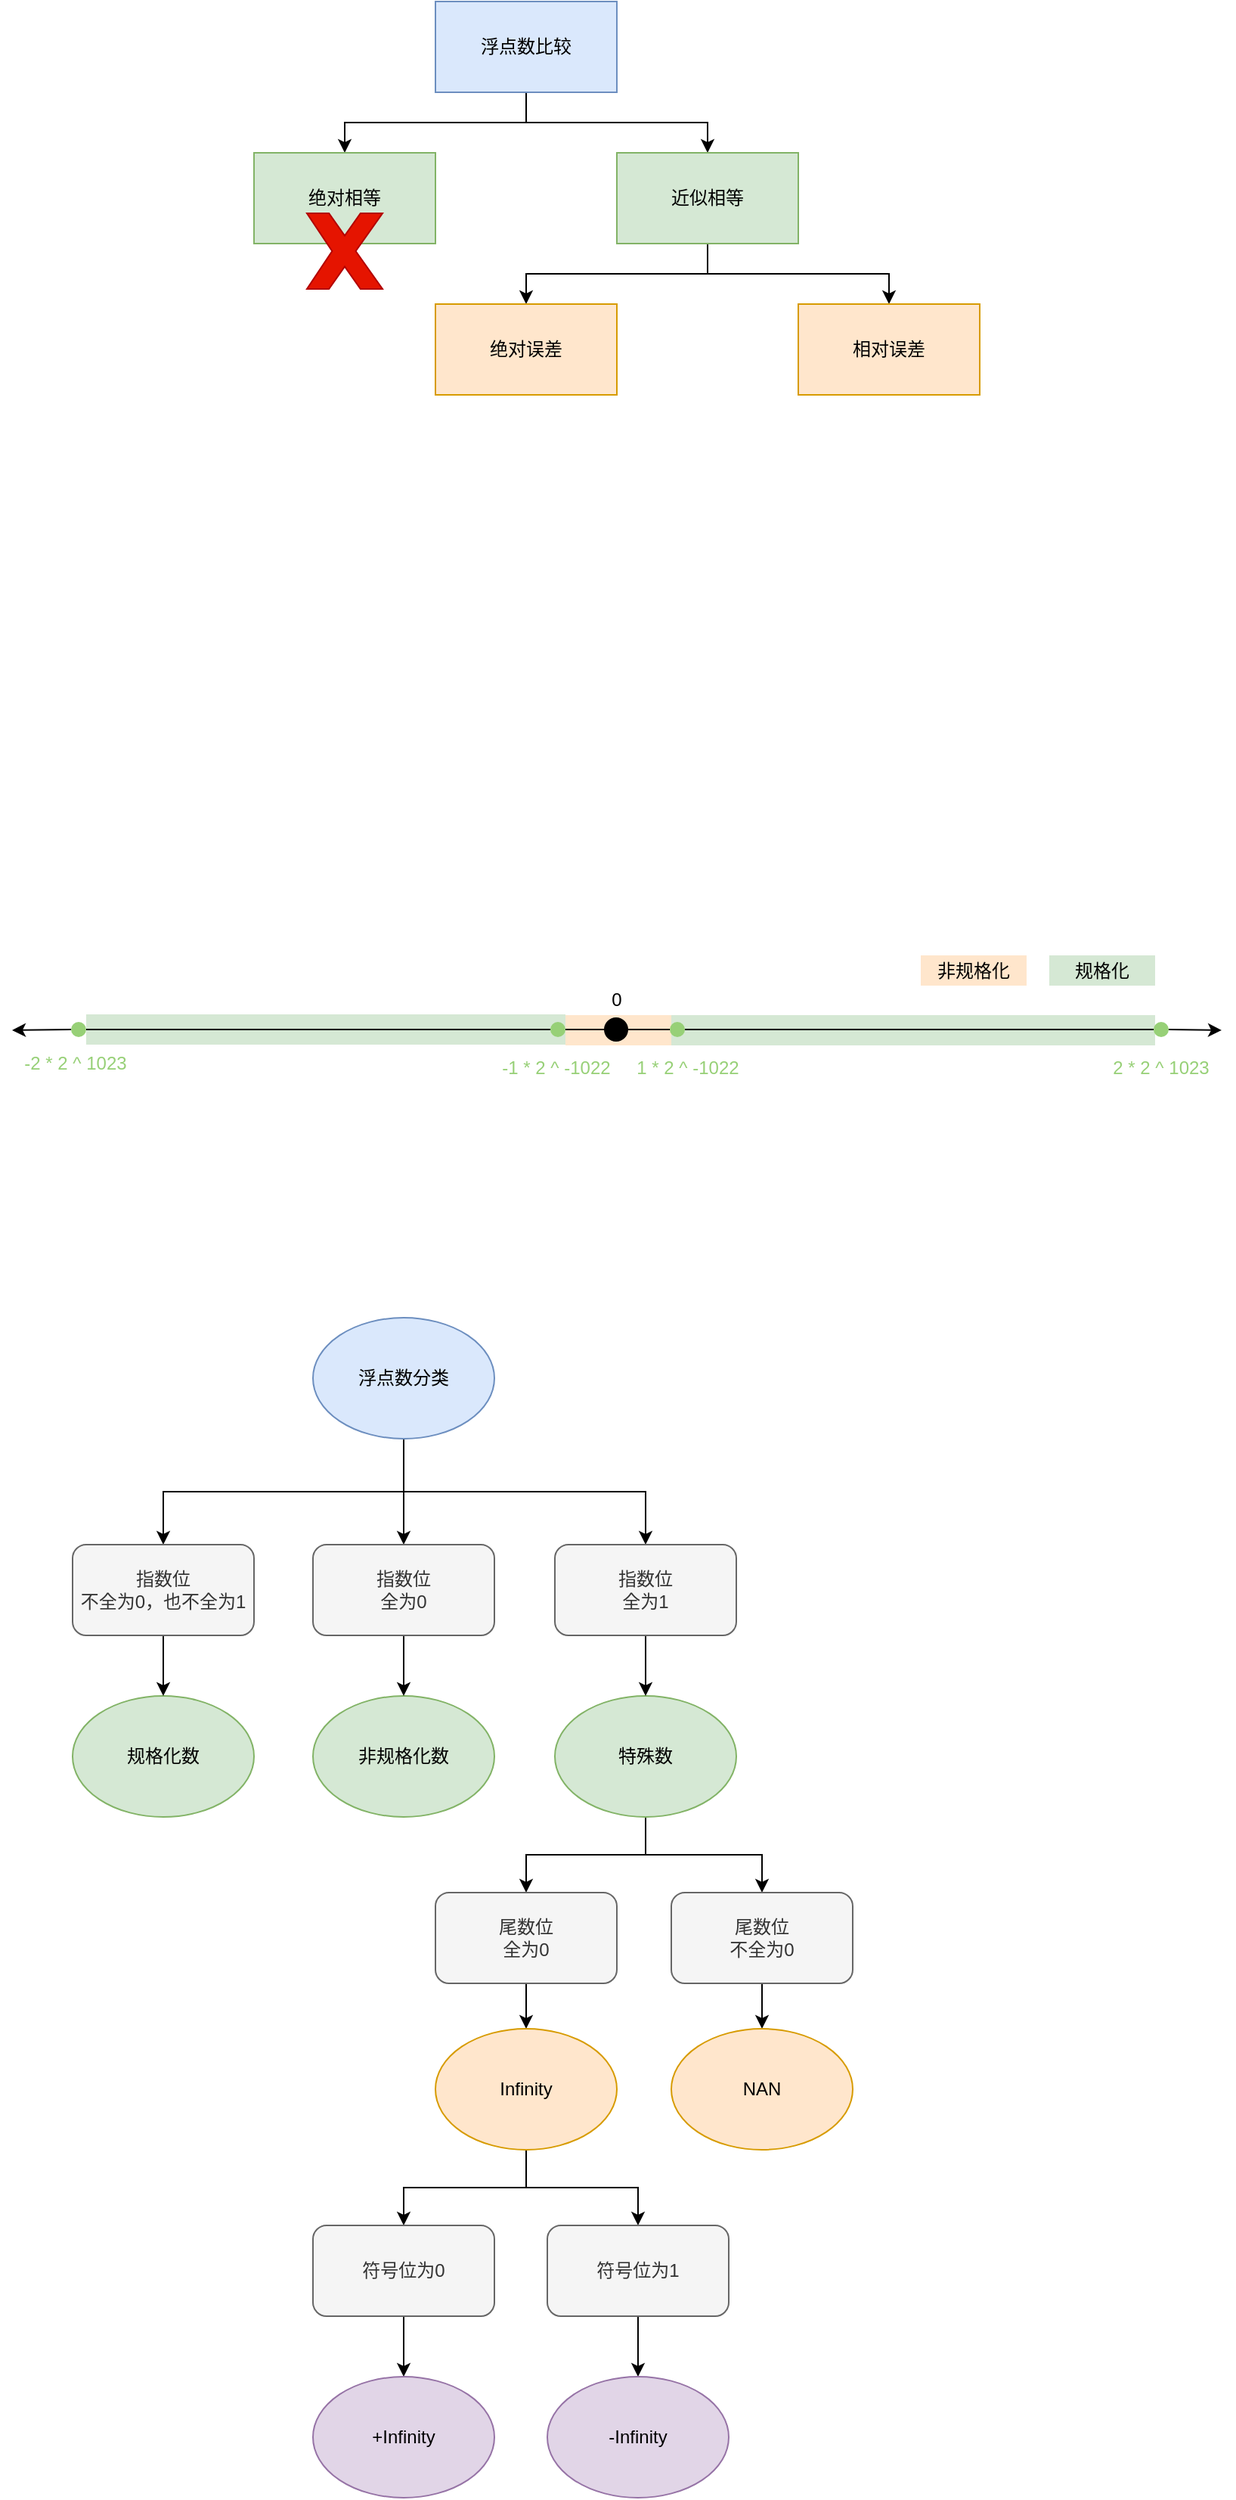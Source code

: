 <mxfile version="20.4.0" type="github">
  <diagram id="NZFH9d3hrxWuOd6Zzw8H" name="Page-1">
    <mxGraphModel dx="786" dy="521" grid="1" gridSize="10" guides="1" tooltips="1" connect="1" arrows="1" fold="1" page="1" pageScale="1" pageWidth="850" pageHeight="1100" math="0" shadow="0">
      <root>
        <mxCell id="0" />
        <mxCell id="1" parent="0" />
        <mxCell id="Dv06QW0q7l92HQTLgxH--27" value="" style="rounded=0;whiteSpace=wrap;html=1;fillColor=#d5e8d4;strokeColor=none;" parent="1" vertex="1">
          <mxGeometry x="129" y="749.5" width="317" height="20" as="geometry" />
        </mxCell>
        <mxCell id="Dv06QW0q7l92HQTLgxH--25" value="" style="rounded=0;whiteSpace=wrap;html=1;fillColor=#d5e8d4;strokeColor=none;" parent="1" vertex="1">
          <mxGeometry x="516" y="750" width="320" height="20" as="geometry" />
        </mxCell>
        <mxCell id="Dv06QW0q7l92HQTLgxH--21" value="" style="rounded=0;whiteSpace=wrap;html=1;fillColor=#ffe6cc;strokeColor=none;" parent="1" vertex="1">
          <mxGeometry x="446" y="750" width="70" height="20" as="geometry" />
        </mxCell>
        <mxCell id="F1jbpbpb953r59AZ8gUn-8" style="edgeStyle=orthogonalEdgeStyle;rounded=0;orthogonalLoop=1;jettySize=auto;html=1;exitX=0.5;exitY=1;exitDx=0;exitDy=0;" parent="1" source="F1jbpbpb953r59AZ8gUn-1" target="F1jbpbpb953r59AZ8gUn-2" edge="1">
          <mxGeometry relative="1" as="geometry" />
        </mxCell>
        <mxCell id="F1jbpbpb953r59AZ8gUn-9" style="edgeStyle=orthogonalEdgeStyle;rounded=0;orthogonalLoop=1;jettySize=auto;html=1;exitX=0.5;exitY=1;exitDx=0;exitDy=0;" parent="1" source="F1jbpbpb953r59AZ8gUn-1" target="F1jbpbpb953r59AZ8gUn-3" edge="1">
          <mxGeometry relative="1" as="geometry" />
        </mxCell>
        <mxCell id="F1jbpbpb953r59AZ8gUn-1" value="浮点数比较" style="rounded=0;whiteSpace=wrap;html=1;fillColor=#dae8fc;strokeColor=#6c8ebf;" parent="1" vertex="1">
          <mxGeometry x="360" y="80" width="120" height="60" as="geometry" />
        </mxCell>
        <mxCell id="F1jbpbpb953r59AZ8gUn-2" value="绝对相等" style="rounded=0;whiteSpace=wrap;html=1;fillColor=#d5e8d4;strokeColor=#82b366;" parent="1" vertex="1">
          <mxGeometry x="240" y="180" width="120" height="60" as="geometry" />
        </mxCell>
        <mxCell id="F1jbpbpb953r59AZ8gUn-10" style="edgeStyle=orthogonalEdgeStyle;rounded=0;orthogonalLoop=1;jettySize=auto;html=1;exitX=0.5;exitY=1;exitDx=0;exitDy=0;" parent="1" source="F1jbpbpb953r59AZ8gUn-3" target="F1jbpbpb953r59AZ8gUn-6" edge="1">
          <mxGeometry relative="1" as="geometry" />
        </mxCell>
        <mxCell id="F1jbpbpb953r59AZ8gUn-11" style="edgeStyle=orthogonalEdgeStyle;rounded=0;orthogonalLoop=1;jettySize=auto;html=1;exitX=0.5;exitY=1;exitDx=0;exitDy=0;entryX=0.5;entryY=0;entryDx=0;entryDy=0;" parent="1" source="F1jbpbpb953r59AZ8gUn-3" target="F1jbpbpb953r59AZ8gUn-7" edge="1">
          <mxGeometry relative="1" as="geometry" />
        </mxCell>
        <mxCell id="F1jbpbpb953r59AZ8gUn-3" value="近似相等" style="rounded=0;whiteSpace=wrap;html=1;fillColor=#d5e8d4;strokeColor=#82b366;" parent="1" vertex="1">
          <mxGeometry x="480" y="180" width="120" height="60" as="geometry" />
        </mxCell>
        <mxCell id="F1jbpbpb953r59AZ8gUn-4" value="" style="verticalLabelPosition=bottom;verticalAlign=top;html=1;shape=mxgraph.basic.x;rounded=0;fillColor=#e51400;fontColor=#ffffff;strokeColor=#B20000;" parent="1" vertex="1">
          <mxGeometry x="275" y="220" width="50" height="50" as="geometry" />
        </mxCell>
        <mxCell id="F1jbpbpb953r59AZ8gUn-6" value="绝对误差" style="rounded=0;whiteSpace=wrap;html=1;fillColor=#ffe6cc;strokeColor=#d79b00;" parent="1" vertex="1">
          <mxGeometry x="360" y="280" width="120" height="60" as="geometry" />
        </mxCell>
        <mxCell id="F1jbpbpb953r59AZ8gUn-7" value="相对误差" style="rounded=0;whiteSpace=wrap;html=1;fillColor=#ffe6cc;strokeColor=#d79b00;" parent="1" vertex="1">
          <mxGeometry x="600" y="280" width="120" height="60" as="geometry" />
        </mxCell>
        <mxCell id="Dv06QW0q7l92HQTLgxH--1" value="" style="endArrow=classic;startArrow=none;html=1;rounded=0;" parent="1" source="Dv06QW0q7l92HQTLgxH--12" edge="1">
          <mxGeometry width="50" height="50" relative="1" as="geometry">
            <mxPoint x="80" y="760" as="sourcePoint" />
            <mxPoint x="880" y="760" as="targetPoint" />
          </mxGeometry>
        </mxCell>
        <mxCell id="Dv06QW0q7l92HQTLgxH--4" value="" style="ellipse;whiteSpace=wrap;html=1;aspect=fixed;fillColor=#000000;" parent="1" vertex="1">
          <mxGeometry x="472" y="752" width="15" height="15" as="geometry" />
        </mxCell>
        <mxCell id="Dv06QW0q7l92HQTLgxH--8" value="" style="ellipse;whiteSpace=wrap;html=1;aspect=fixed;fillColor=#97D077;strokeColor=none;" parent="1" vertex="1">
          <mxGeometry x="515" y="754.5" width="10" height="10" as="geometry" />
        </mxCell>
        <mxCell id="Dv06QW0q7l92HQTLgxH--9" value="" style="endArrow=none;startArrow=none;html=1;rounded=0;" parent="1" source="Dv06QW0q7l92HQTLgxH--10" target="Dv06QW0q7l92HQTLgxH--8" edge="1">
          <mxGeometry width="50" height="50" relative="1" as="geometry">
            <mxPoint x="80" y="760" as="sourcePoint" />
            <mxPoint x="880" y="760" as="targetPoint" />
          </mxGeometry>
        </mxCell>
        <mxCell id="Dv06QW0q7l92HQTLgxH--10" value="" style="ellipse;whiteSpace=wrap;html=1;aspect=fixed;fillColor=#97D077;strokeColor=none;" parent="1" vertex="1">
          <mxGeometry x="436" y="754.5" width="10" height="10" as="geometry" />
        </mxCell>
        <mxCell id="Dv06QW0q7l92HQTLgxH--11" value="" style="endArrow=none;startArrow=none;html=1;rounded=0;" parent="1" source="Dv06QW0q7l92HQTLgxH--14" target="Dv06QW0q7l92HQTLgxH--10" edge="1">
          <mxGeometry width="50" height="50" relative="1" as="geometry">
            <mxPoint x="80" y="760" as="sourcePoint" />
            <mxPoint x="515" y="759.5" as="targetPoint" />
          </mxGeometry>
        </mxCell>
        <mxCell id="Dv06QW0q7l92HQTLgxH--12" value="" style="ellipse;whiteSpace=wrap;html=1;aspect=fixed;fillColor=#97D077;strokeColor=none;" parent="1" vertex="1">
          <mxGeometry x="835" y="754.5" width="10" height="10" as="geometry" />
        </mxCell>
        <mxCell id="Dv06QW0q7l92HQTLgxH--13" value="" style="endArrow=none;startArrow=none;html=1;rounded=0;" parent="1" source="Dv06QW0q7l92HQTLgxH--8" target="Dv06QW0q7l92HQTLgxH--12" edge="1">
          <mxGeometry width="50" height="50" relative="1" as="geometry">
            <mxPoint x="525" y="759.5" as="sourcePoint" />
            <mxPoint x="880" y="760" as="targetPoint" />
          </mxGeometry>
        </mxCell>
        <mxCell id="Dv06QW0q7l92HQTLgxH--14" value="" style="ellipse;whiteSpace=wrap;html=1;aspect=fixed;fillColor=#97D077;strokeColor=none;" parent="1" vertex="1">
          <mxGeometry x="119" y="754.5" width="10" height="10" as="geometry" />
        </mxCell>
        <mxCell id="Dv06QW0q7l92HQTLgxH--15" value="" style="endArrow=none;startArrow=classic;html=1;rounded=0;" parent="1" target="Dv06QW0q7l92HQTLgxH--14" edge="1">
          <mxGeometry width="50" height="50" relative="1" as="geometry">
            <mxPoint x="80" y="760" as="sourcePoint" />
            <mxPoint x="436" y="759.5" as="targetPoint" />
          </mxGeometry>
        </mxCell>
        <mxCell id="Dv06QW0q7l92HQTLgxH--16" value="0" style="text;html=1;strokeColor=none;fillColor=none;align=center;verticalAlign=middle;whiteSpace=wrap;rounded=0;" parent="1" vertex="1">
          <mxGeometry x="459.5" y="730" width="40" height="20" as="geometry" />
        </mxCell>
        <mxCell id="Dv06QW0q7l92HQTLgxH--17" value="1 * 2 ^ -1022" style="text;html=1;strokeColor=none;fillColor=none;align=center;verticalAlign=middle;whiteSpace=wrap;rounded=0;fontColor=#97D077;" parent="1" vertex="1">
          <mxGeometry x="487" y="770" width="80" height="30" as="geometry" />
        </mxCell>
        <mxCell id="Dv06QW0q7l92HQTLgxH--18" value="-1 * 2 ^ -1022" style="text;html=1;strokeColor=none;fillColor=none;align=center;verticalAlign=middle;whiteSpace=wrap;rounded=0;fontColor=#97D077;" parent="1" vertex="1">
          <mxGeometry x="400" y="770" width="80" height="30" as="geometry" />
        </mxCell>
        <mxCell id="Dv06QW0q7l92HQTLgxH--19" value="2 * 2 ^ 1023" style="text;html=1;strokeColor=none;fillColor=none;align=center;verticalAlign=middle;whiteSpace=wrap;rounded=0;fontColor=#97D077;" parent="1" vertex="1">
          <mxGeometry x="800" y="770" width="80" height="30" as="geometry" />
        </mxCell>
        <mxCell id="Dv06QW0q7l92HQTLgxH--20" value="-2 * 2 ^ 1023" style="text;html=1;strokeColor=none;fillColor=none;align=center;verticalAlign=middle;whiteSpace=wrap;rounded=0;fontColor=#97D077;" parent="1" vertex="1">
          <mxGeometry x="82" y="767" width="80" height="30" as="geometry" />
        </mxCell>
        <mxCell id="Dv06QW0q7l92HQTLgxH--28" value="规格化" style="rounded=0;whiteSpace=wrap;html=1;fillColor=#d5e8d4;strokeColor=none;" parent="1" vertex="1">
          <mxGeometry x="766" y="710.5" width="70" height="20" as="geometry" />
        </mxCell>
        <mxCell id="Dv06QW0q7l92HQTLgxH--29" value="非规格化" style="rounded=0;whiteSpace=wrap;html=1;fillColor=#ffe6cc;strokeColor=none;" parent="1" vertex="1">
          <mxGeometry x="681" y="710.5" width="70" height="20" as="geometry" />
        </mxCell>
        <mxCell id="bqJwxQ7vf2HP51I60TNP-1" style="edgeStyle=orthogonalEdgeStyle;rounded=0;orthogonalLoop=1;jettySize=auto;html=1;exitX=0.5;exitY=1;exitDx=0;exitDy=0;entryX=0.5;entryY=0;entryDx=0;entryDy=0;" edge="1" parent="1" source="bqJwxQ7vf2HP51I60TNP-4" target="bqJwxQ7vf2HP51I60TNP-12">
          <mxGeometry relative="1" as="geometry">
            <mxPoint x="339" y="1090" as="targetPoint" />
          </mxGeometry>
        </mxCell>
        <mxCell id="bqJwxQ7vf2HP51I60TNP-2" style="edgeStyle=orthogonalEdgeStyle;rounded=0;orthogonalLoop=1;jettySize=auto;html=1;exitX=0.5;exitY=1;exitDx=0;exitDy=0;entryX=0.5;entryY=0;entryDx=0;entryDy=0;" edge="1" parent="1" source="bqJwxQ7vf2HP51I60TNP-4" target="bqJwxQ7vf2HP51I60TNP-11">
          <mxGeometry relative="1" as="geometry">
            <mxPoint x="179" y="1090" as="targetPoint" />
          </mxGeometry>
        </mxCell>
        <mxCell id="bqJwxQ7vf2HP51I60TNP-3" style="edgeStyle=orthogonalEdgeStyle;rounded=0;orthogonalLoop=1;jettySize=auto;html=1;exitX=0.5;exitY=1;exitDx=0;exitDy=0;entryX=0.5;entryY=0;entryDx=0;entryDy=0;" edge="1" parent="1" source="bqJwxQ7vf2HP51I60TNP-4" target="bqJwxQ7vf2HP51I60TNP-13">
          <mxGeometry relative="1" as="geometry">
            <mxPoint x="499" y="1090" as="targetPoint" />
          </mxGeometry>
        </mxCell>
        <mxCell id="bqJwxQ7vf2HP51I60TNP-4" value="浮点数分类" style="ellipse;whiteSpace=wrap;html=1;fillColor=#dae8fc;strokeColor=#6c8ebf;" vertex="1" parent="1">
          <mxGeometry x="279" y="950" width="120" height="80" as="geometry" />
        </mxCell>
        <mxCell id="bqJwxQ7vf2HP51I60TNP-8" value="规格化数" style="ellipse;whiteSpace=wrap;html=1;fillColor=#d5e8d4;strokeColor=#82b366;" vertex="1" parent="1">
          <mxGeometry x="120" y="1200" width="120" height="80" as="geometry" />
        </mxCell>
        <mxCell id="bqJwxQ7vf2HP51I60TNP-9" value="非规格化数" style="ellipse;whiteSpace=wrap;html=1;fillColor=#d5e8d4;strokeColor=#82b366;" vertex="1" parent="1">
          <mxGeometry x="279" y="1200" width="120" height="80" as="geometry" />
        </mxCell>
        <mxCell id="bqJwxQ7vf2HP51I60TNP-19" style="edgeStyle=orthogonalEdgeStyle;rounded=0;orthogonalLoop=1;jettySize=auto;html=1;exitX=0.5;exitY=1;exitDx=0;exitDy=0;entryX=0.5;entryY=0;entryDx=0;entryDy=0;" edge="1" parent="1" source="bqJwxQ7vf2HP51I60TNP-10" target="bqJwxQ7vf2HP51I60TNP-17">
          <mxGeometry relative="1" as="geometry" />
        </mxCell>
        <mxCell id="bqJwxQ7vf2HP51I60TNP-20" style="edgeStyle=orthogonalEdgeStyle;rounded=0;orthogonalLoop=1;jettySize=auto;html=1;exitX=0.5;exitY=1;exitDx=0;exitDy=0;entryX=0.5;entryY=0;entryDx=0;entryDy=0;" edge="1" parent="1" source="bqJwxQ7vf2HP51I60TNP-10" target="bqJwxQ7vf2HP51I60TNP-18">
          <mxGeometry relative="1" as="geometry" />
        </mxCell>
        <mxCell id="bqJwxQ7vf2HP51I60TNP-10" value="特殊数" style="ellipse;whiteSpace=wrap;html=1;fillColor=#d5e8d4;strokeColor=#82b366;" vertex="1" parent="1">
          <mxGeometry x="439" y="1200" width="120" height="80" as="geometry" />
        </mxCell>
        <mxCell id="bqJwxQ7vf2HP51I60TNP-14" style="edgeStyle=orthogonalEdgeStyle;rounded=0;orthogonalLoop=1;jettySize=auto;html=1;exitX=0.5;exitY=1;exitDx=0;exitDy=0;entryX=0.5;entryY=0;entryDx=0;entryDy=0;" edge="1" parent="1" source="bqJwxQ7vf2HP51I60TNP-11" target="bqJwxQ7vf2HP51I60TNP-8">
          <mxGeometry relative="1" as="geometry" />
        </mxCell>
        <mxCell id="bqJwxQ7vf2HP51I60TNP-11" value="指数位&lt;br&gt;不全为0，也不全为1" style="rounded=1;whiteSpace=wrap;html=1;fillColor=#f5f5f5;strokeColor=#666666;fontColor=#333333;" vertex="1" parent="1">
          <mxGeometry x="120" y="1100" width="120" height="60" as="geometry" />
        </mxCell>
        <mxCell id="bqJwxQ7vf2HP51I60TNP-15" style="edgeStyle=orthogonalEdgeStyle;rounded=0;orthogonalLoop=1;jettySize=auto;html=1;exitX=0.5;exitY=1;exitDx=0;exitDy=0;" edge="1" parent="1" source="bqJwxQ7vf2HP51I60TNP-12" target="bqJwxQ7vf2HP51I60TNP-9">
          <mxGeometry relative="1" as="geometry" />
        </mxCell>
        <mxCell id="bqJwxQ7vf2HP51I60TNP-12" value="指数位&lt;br&gt;全为0" style="rounded=1;whiteSpace=wrap;html=1;fillColor=#f5f5f5;strokeColor=#666666;fontColor=#333333;" vertex="1" parent="1">
          <mxGeometry x="279" y="1100" width="120" height="60" as="geometry" />
        </mxCell>
        <mxCell id="bqJwxQ7vf2HP51I60TNP-16" style="edgeStyle=orthogonalEdgeStyle;rounded=0;orthogonalLoop=1;jettySize=auto;html=1;exitX=0.5;exitY=1;exitDx=0;exitDy=0;entryX=0.5;entryY=0;entryDx=0;entryDy=0;" edge="1" parent="1" source="bqJwxQ7vf2HP51I60TNP-13" target="bqJwxQ7vf2HP51I60TNP-10">
          <mxGeometry relative="1" as="geometry" />
        </mxCell>
        <mxCell id="bqJwxQ7vf2HP51I60TNP-13" value="指数位&lt;br&gt;全为1" style="rounded=1;whiteSpace=wrap;html=1;fillColor=#f5f5f5;strokeColor=#666666;fontColor=#333333;" vertex="1" parent="1">
          <mxGeometry x="439" y="1100" width="120" height="60" as="geometry" />
        </mxCell>
        <mxCell id="bqJwxQ7vf2HP51I60TNP-24" style="edgeStyle=orthogonalEdgeStyle;rounded=0;orthogonalLoop=1;jettySize=auto;html=1;exitX=0.5;exitY=1;exitDx=0;exitDy=0;entryX=0.5;entryY=0;entryDx=0;entryDy=0;" edge="1" parent="1" source="bqJwxQ7vf2HP51I60TNP-17" target="bqJwxQ7vf2HP51I60TNP-21">
          <mxGeometry relative="1" as="geometry" />
        </mxCell>
        <mxCell id="bqJwxQ7vf2HP51I60TNP-17" value="尾数位&lt;br&gt;全为0" style="rounded=1;whiteSpace=wrap;html=1;fillColor=#f5f5f5;strokeColor=#666666;fontColor=#333333;" vertex="1" parent="1">
          <mxGeometry x="360" y="1330" width="120" height="60" as="geometry" />
        </mxCell>
        <mxCell id="bqJwxQ7vf2HP51I60TNP-23" style="edgeStyle=orthogonalEdgeStyle;rounded=0;orthogonalLoop=1;jettySize=auto;html=1;exitX=0.5;exitY=1;exitDx=0;exitDy=0;entryX=0.5;entryY=0;entryDx=0;entryDy=0;" edge="1" parent="1" source="bqJwxQ7vf2HP51I60TNP-18" target="bqJwxQ7vf2HP51I60TNP-22">
          <mxGeometry relative="1" as="geometry" />
        </mxCell>
        <mxCell id="bqJwxQ7vf2HP51I60TNP-18" value="尾数位&lt;br&gt;不全为0" style="rounded=1;whiteSpace=wrap;html=1;fillColor=#f5f5f5;strokeColor=#666666;fontColor=#333333;" vertex="1" parent="1">
          <mxGeometry x="516" y="1330" width="120" height="60" as="geometry" />
        </mxCell>
        <mxCell id="bqJwxQ7vf2HP51I60TNP-27" style="edgeStyle=orthogonalEdgeStyle;rounded=0;orthogonalLoop=1;jettySize=auto;html=1;exitX=0.5;exitY=1;exitDx=0;exitDy=0;entryX=0.5;entryY=0;entryDx=0;entryDy=0;" edge="1" parent="1" source="bqJwxQ7vf2HP51I60TNP-21" target="bqJwxQ7vf2HP51I60TNP-25">
          <mxGeometry relative="1" as="geometry" />
        </mxCell>
        <mxCell id="bqJwxQ7vf2HP51I60TNP-28" style="edgeStyle=orthogonalEdgeStyle;rounded=0;orthogonalLoop=1;jettySize=auto;html=1;exitX=0.5;exitY=1;exitDx=0;exitDy=0;entryX=0.5;entryY=0;entryDx=0;entryDy=0;" edge="1" parent="1" source="bqJwxQ7vf2HP51I60TNP-21" target="bqJwxQ7vf2HP51I60TNP-26">
          <mxGeometry relative="1" as="geometry" />
        </mxCell>
        <mxCell id="bqJwxQ7vf2HP51I60TNP-21" value="Infinity" style="ellipse;whiteSpace=wrap;html=1;fillColor=#ffe6cc;strokeColor=#d79b00;" vertex="1" parent="1">
          <mxGeometry x="360" y="1420" width="120" height="80" as="geometry" />
        </mxCell>
        <mxCell id="bqJwxQ7vf2HP51I60TNP-22" value="NAN" style="ellipse;whiteSpace=wrap;html=1;fillColor=#ffe6cc;strokeColor=#d79b00;" vertex="1" parent="1">
          <mxGeometry x="516" y="1420" width="120" height="80" as="geometry" />
        </mxCell>
        <mxCell id="bqJwxQ7vf2HP51I60TNP-32" style="edgeStyle=orthogonalEdgeStyle;rounded=0;orthogonalLoop=1;jettySize=auto;html=1;exitX=0.5;exitY=1;exitDx=0;exitDy=0;entryX=0.5;entryY=0;entryDx=0;entryDy=0;" edge="1" parent="1" source="bqJwxQ7vf2HP51I60TNP-25" target="bqJwxQ7vf2HP51I60TNP-29">
          <mxGeometry relative="1" as="geometry" />
        </mxCell>
        <mxCell id="bqJwxQ7vf2HP51I60TNP-25" value="符号位为0" style="rounded=1;whiteSpace=wrap;html=1;fillColor=#f5f5f5;strokeColor=#666666;fontColor=#333333;" vertex="1" parent="1">
          <mxGeometry x="279" y="1550" width="120" height="60" as="geometry" />
        </mxCell>
        <mxCell id="bqJwxQ7vf2HP51I60TNP-31" style="edgeStyle=orthogonalEdgeStyle;rounded=0;orthogonalLoop=1;jettySize=auto;html=1;exitX=0.5;exitY=1;exitDx=0;exitDy=0;" edge="1" parent="1" source="bqJwxQ7vf2HP51I60TNP-26" target="bqJwxQ7vf2HP51I60TNP-30">
          <mxGeometry relative="1" as="geometry" />
        </mxCell>
        <mxCell id="bqJwxQ7vf2HP51I60TNP-26" value="符号位为1" style="rounded=1;whiteSpace=wrap;html=1;fillColor=#f5f5f5;strokeColor=#666666;fontColor=#333333;" vertex="1" parent="1">
          <mxGeometry x="434" y="1550" width="120" height="60" as="geometry" />
        </mxCell>
        <mxCell id="bqJwxQ7vf2HP51I60TNP-29" value="+Infinity" style="ellipse;whiteSpace=wrap;html=1;fillColor=#e1d5e7;strokeColor=#9673a6;" vertex="1" parent="1">
          <mxGeometry x="279" y="1650" width="120" height="80" as="geometry" />
        </mxCell>
        <mxCell id="bqJwxQ7vf2HP51I60TNP-30" value="-Infinity" style="ellipse;whiteSpace=wrap;html=1;fillColor=#e1d5e7;strokeColor=#9673a6;" vertex="1" parent="1">
          <mxGeometry x="434" y="1650" width="120" height="80" as="geometry" />
        </mxCell>
      </root>
    </mxGraphModel>
  </diagram>
</mxfile>
